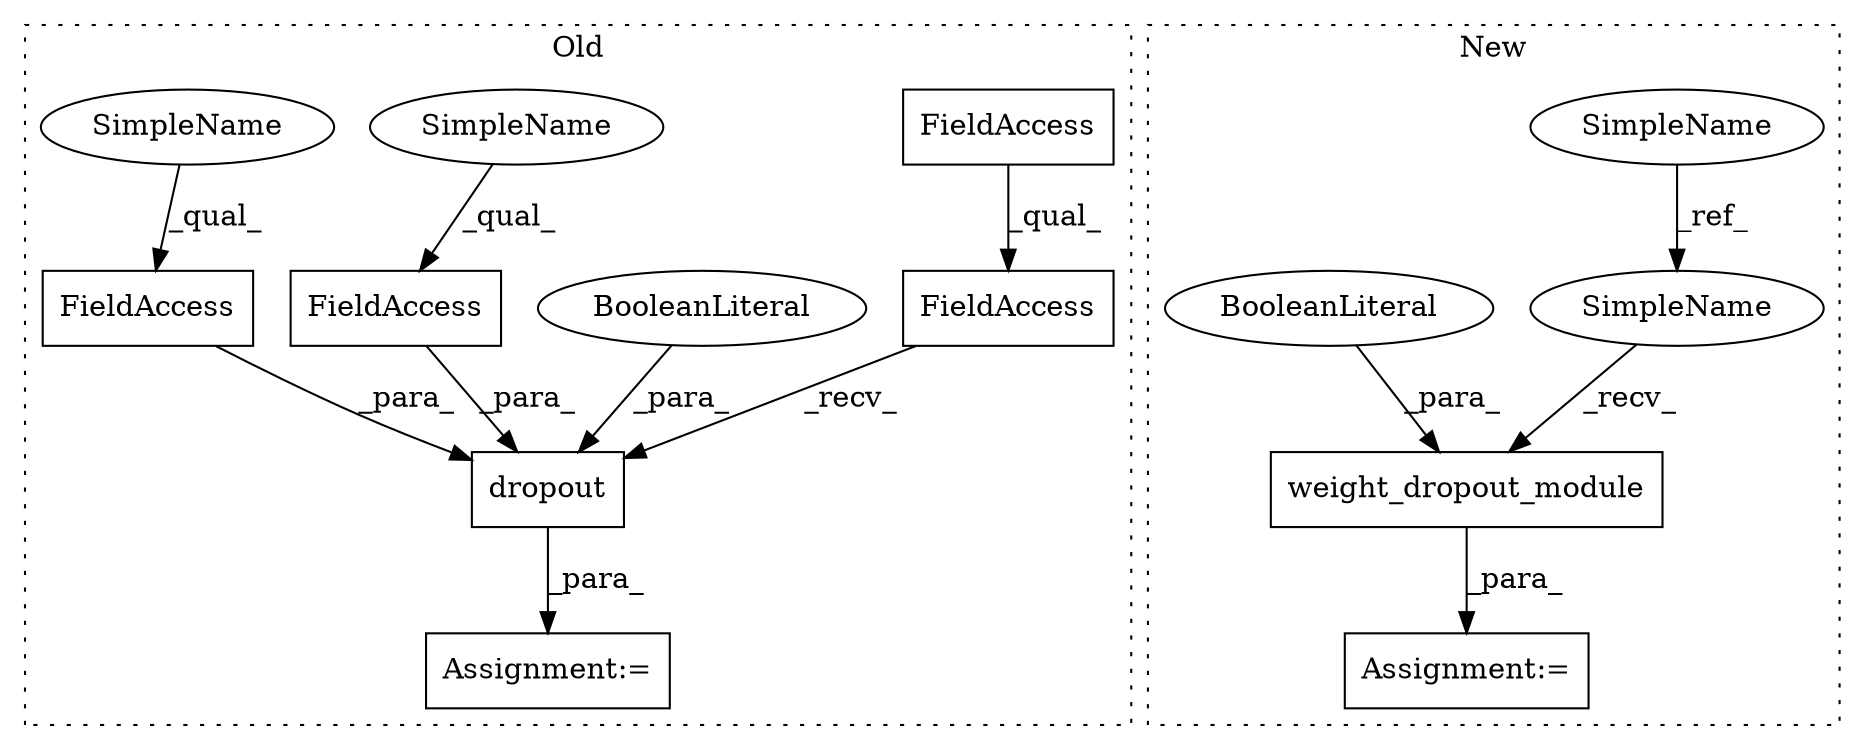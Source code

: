 digraph G {
subgraph cluster0 {
1 [label="dropout" a="32" s="7893,7956" l="8,1" shape="box"];
3 [label="FieldAccess" a="22" s="7873" l="19" shape="box"];
4 [label="FieldAccess" a="22" s="7873" l="8" shape="box"];
5 [label="FieldAccess" a="22" s="7937" l="13" shape="box"];
7 [label="FieldAccess" a="22" s="7917" l="19" shape="box"];
9 [label="Assignment:=" a="7" s="7872" l="1" shape="box"];
10 [label="BooleanLiteral" a="9" s="7951" l="5" shape="ellipse"];
13 [label="SimpleName" a="42" s="7937" l="4" shape="ellipse"];
14 [label="SimpleName" a="42" s="7917" l="4" shape="ellipse"];
label = "Old";
style="dotted";
}
subgraph cluster1 {
2 [label="weight_dropout_module" a="32" s="7257,7291" l="22,1" shape="box"];
6 [label="SimpleName" a="42" s="6650" l="4" shape="ellipse"];
8 [label="Assignment:=" a="7" s="7251" l="1" shape="box"];
11 [label="BooleanLiteral" a="9" s="7286" l="5" shape="ellipse"];
12 [label="SimpleName" a="42" s="7252" l="4" shape="ellipse"];
label = "New";
style="dotted";
}
1 -> 9 [label="_para_"];
2 -> 8 [label="_para_"];
3 -> 1 [label="_recv_"];
4 -> 3 [label="_qual_"];
5 -> 1 [label="_para_"];
6 -> 12 [label="_ref_"];
7 -> 1 [label="_para_"];
10 -> 1 [label="_para_"];
11 -> 2 [label="_para_"];
12 -> 2 [label="_recv_"];
13 -> 5 [label="_qual_"];
14 -> 7 [label="_qual_"];
}